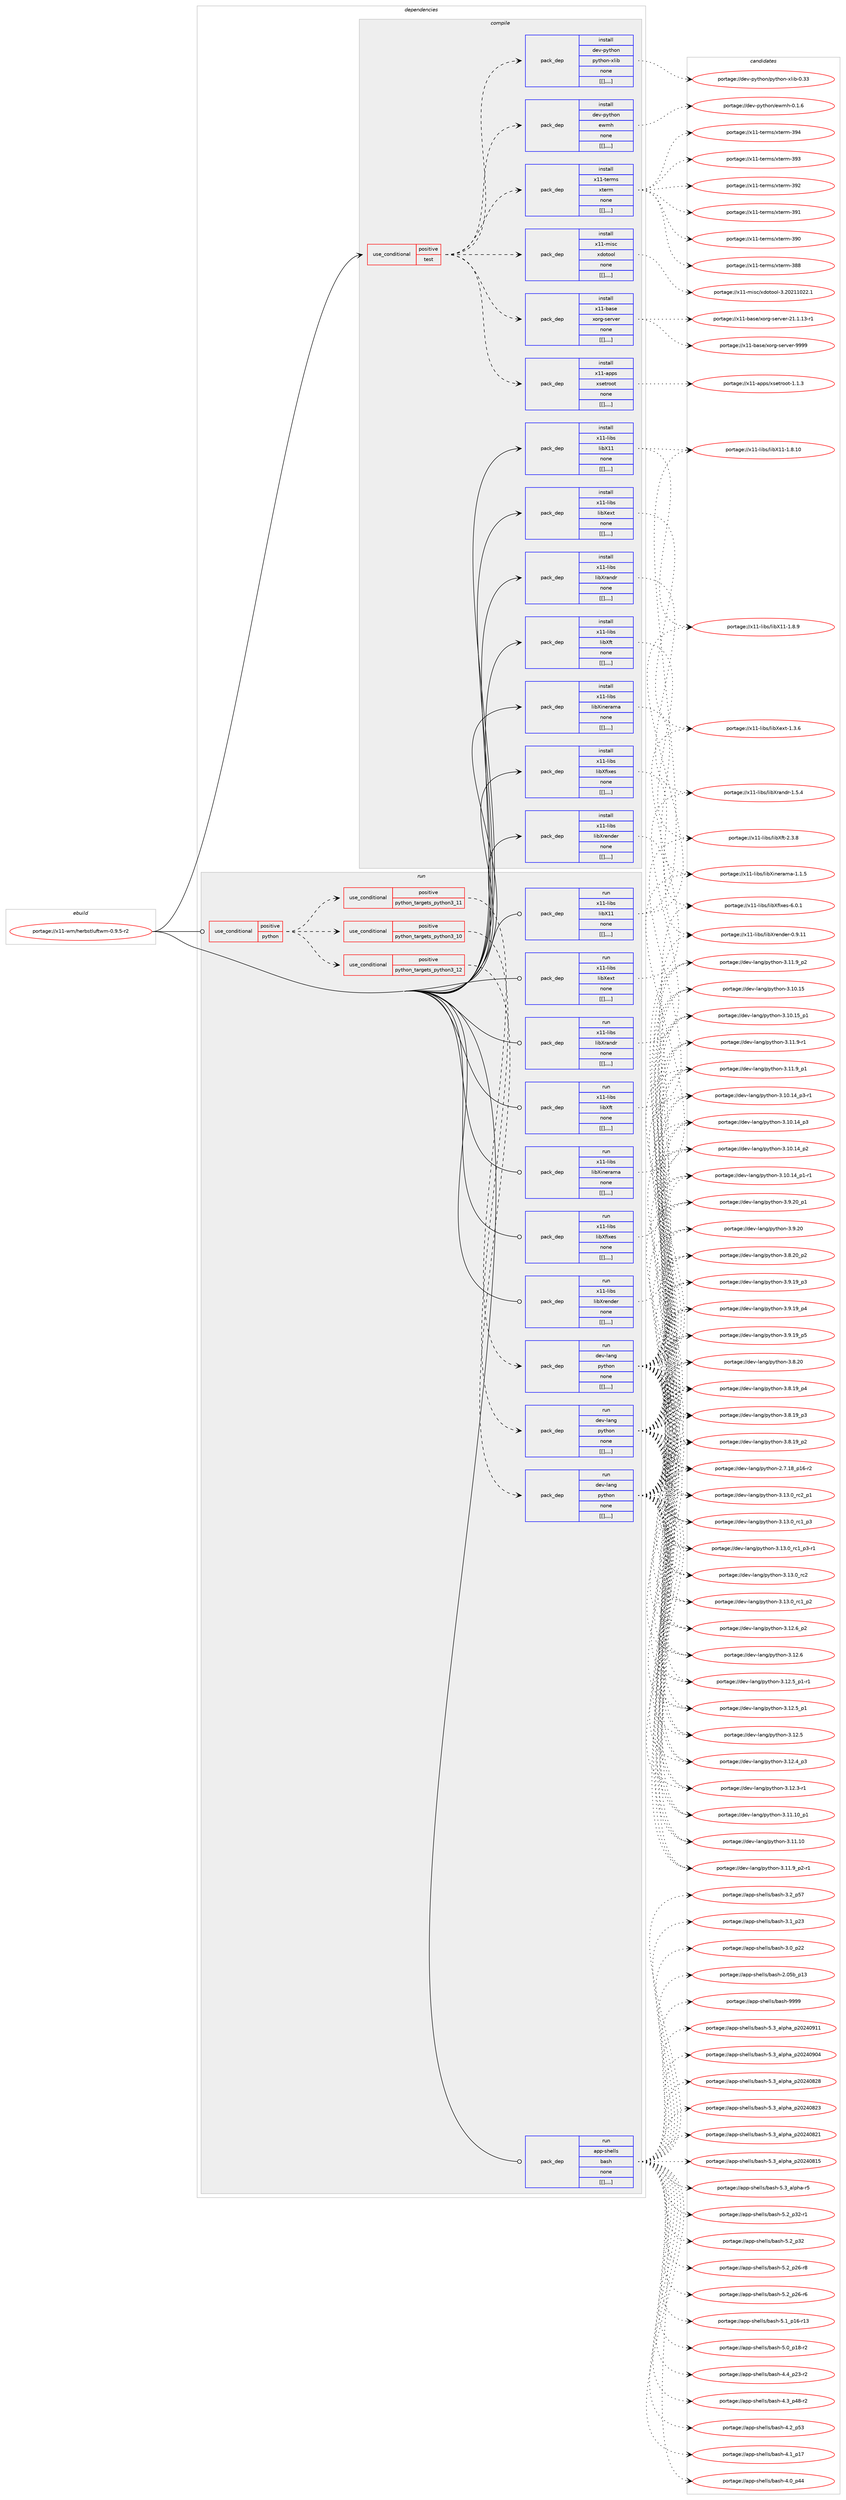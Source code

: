 digraph prolog {

# *************
# Graph options
# *************

newrank=true;
concentrate=true;
compound=true;
graph [rankdir=LR,fontname=Helvetica,fontsize=10,ranksep=1.5];#, ranksep=2.5, nodesep=0.2];
edge  [arrowhead=vee];
node  [fontname=Helvetica,fontsize=10];

# **********
# The ebuild
# **********

subgraph cluster_leftcol {
color=gray;
label=<<i>ebuild</i>>;
id [label="portage://x11-wm/herbstluftwm-0.9.5-r2", color=red, width=4, href="../x11-wm/herbstluftwm-0.9.5-r2.svg"];
}

# ****************
# The dependencies
# ****************

subgraph cluster_midcol {
color=gray;
label=<<i>dependencies</i>>;
subgraph cluster_compile {
fillcolor="#eeeeee";
style=filled;
label=<<i>compile</i>>;
subgraph cond128779 {
dependency482909 [label=<<TABLE BORDER="0" CELLBORDER="1" CELLSPACING="0" CELLPADDING="4"><TR><TD ROWSPAN="3" CELLPADDING="10">use_conditional</TD></TR><TR><TD>positive</TD></TR><TR><TD>test</TD></TR></TABLE>>, shape=none, color=red];
subgraph pack350665 {
dependency482910 [label=<<TABLE BORDER="0" CELLBORDER="1" CELLSPACING="0" CELLPADDING="4" WIDTH="220"><TR><TD ROWSPAN="6" CELLPADDING="30">pack_dep</TD></TR><TR><TD WIDTH="110">install</TD></TR><TR><TD>dev-python</TD></TR><TR><TD>ewmh</TD></TR><TR><TD>none</TD></TR><TR><TD>[[],,,,]</TD></TR></TABLE>>, shape=none, color=blue];
}
dependency482909:e -> dependency482910:w [weight=20,style="dashed",arrowhead="vee"];
subgraph pack350666 {
dependency482911 [label=<<TABLE BORDER="0" CELLBORDER="1" CELLSPACING="0" CELLPADDING="4" WIDTH="220"><TR><TD ROWSPAN="6" CELLPADDING="30">pack_dep</TD></TR><TR><TD WIDTH="110">install</TD></TR><TR><TD>dev-python</TD></TR><TR><TD>python-xlib</TD></TR><TR><TD>none</TD></TR><TR><TD>[[],,,,]</TD></TR></TABLE>>, shape=none, color=blue];
}
dependency482909:e -> dependency482911:w [weight=20,style="dashed",arrowhead="vee"];
subgraph pack350667 {
dependency482912 [label=<<TABLE BORDER="0" CELLBORDER="1" CELLSPACING="0" CELLPADDING="4" WIDTH="220"><TR><TD ROWSPAN="6" CELLPADDING="30">pack_dep</TD></TR><TR><TD WIDTH="110">install</TD></TR><TR><TD>x11-apps</TD></TR><TR><TD>xsetroot</TD></TR><TR><TD>none</TD></TR><TR><TD>[[],,,,]</TD></TR></TABLE>>, shape=none, color=blue];
}
dependency482909:e -> dependency482912:w [weight=20,style="dashed",arrowhead="vee"];
subgraph pack350668 {
dependency482913 [label=<<TABLE BORDER="0" CELLBORDER="1" CELLSPACING="0" CELLPADDING="4" WIDTH="220"><TR><TD ROWSPAN="6" CELLPADDING="30">pack_dep</TD></TR><TR><TD WIDTH="110">install</TD></TR><TR><TD>x11-base</TD></TR><TR><TD>xorg-server</TD></TR><TR><TD>none</TD></TR><TR><TD>[[],,,,]</TD></TR></TABLE>>, shape=none, color=blue];
}
dependency482909:e -> dependency482913:w [weight=20,style="dashed",arrowhead="vee"];
subgraph pack350669 {
dependency482914 [label=<<TABLE BORDER="0" CELLBORDER="1" CELLSPACING="0" CELLPADDING="4" WIDTH="220"><TR><TD ROWSPAN="6" CELLPADDING="30">pack_dep</TD></TR><TR><TD WIDTH="110">install</TD></TR><TR><TD>x11-misc</TD></TR><TR><TD>xdotool</TD></TR><TR><TD>none</TD></TR><TR><TD>[[],,,,]</TD></TR></TABLE>>, shape=none, color=blue];
}
dependency482909:e -> dependency482914:w [weight=20,style="dashed",arrowhead="vee"];
subgraph pack350670 {
dependency482915 [label=<<TABLE BORDER="0" CELLBORDER="1" CELLSPACING="0" CELLPADDING="4" WIDTH="220"><TR><TD ROWSPAN="6" CELLPADDING="30">pack_dep</TD></TR><TR><TD WIDTH="110">install</TD></TR><TR><TD>x11-terms</TD></TR><TR><TD>xterm</TD></TR><TR><TD>none</TD></TR><TR><TD>[[],,,,]</TD></TR></TABLE>>, shape=none, color=blue];
}
dependency482909:e -> dependency482915:w [weight=20,style="dashed",arrowhead="vee"];
}
id:e -> dependency482909:w [weight=20,style="solid",arrowhead="vee"];
subgraph pack350671 {
dependency482916 [label=<<TABLE BORDER="0" CELLBORDER="1" CELLSPACING="0" CELLPADDING="4" WIDTH="220"><TR><TD ROWSPAN="6" CELLPADDING="30">pack_dep</TD></TR><TR><TD WIDTH="110">install</TD></TR><TR><TD>x11-libs</TD></TR><TR><TD>libX11</TD></TR><TR><TD>none</TD></TR><TR><TD>[[],,,,]</TD></TR></TABLE>>, shape=none, color=blue];
}
id:e -> dependency482916:w [weight=20,style="solid",arrowhead="vee"];
subgraph pack350672 {
dependency482917 [label=<<TABLE BORDER="0" CELLBORDER="1" CELLSPACING="0" CELLPADDING="4" WIDTH="220"><TR><TD ROWSPAN="6" CELLPADDING="30">pack_dep</TD></TR><TR><TD WIDTH="110">install</TD></TR><TR><TD>x11-libs</TD></TR><TR><TD>libXext</TD></TR><TR><TD>none</TD></TR><TR><TD>[[],,,,]</TD></TR></TABLE>>, shape=none, color=blue];
}
id:e -> dependency482917:w [weight=20,style="solid",arrowhead="vee"];
subgraph pack350673 {
dependency482918 [label=<<TABLE BORDER="0" CELLBORDER="1" CELLSPACING="0" CELLPADDING="4" WIDTH="220"><TR><TD ROWSPAN="6" CELLPADDING="30">pack_dep</TD></TR><TR><TD WIDTH="110">install</TD></TR><TR><TD>x11-libs</TD></TR><TR><TD>libXfixes</TD></TR><TR><TD>none</TD></TR><TR><TD>[[],,,,]</TD></TR></TABLE>>, shape=none, color=blue];
}
id:e -> dependency482918:w [weight=20,style="solid",arrowhead="vee"];
subgraph pack350674 {
dependency482919 [label=<<TABLE BORDER="0" CELLBORDER="1" CELLSPACING="0" CELLPADDING="4" WIDTH="220"><TR><TD ROWSPAN="6" CELLPADDING="30">pack_dep</TD></TR><TR><TD WIDTH="110">install</TD></TR><TR><TD>x11-libs</TD></TR><TR><TD>libXft</TD></TR><TR><TD>none</TD></TR><TR><TD>[[],,,,]</TD></TR></TABLE>>, shape=none, color=blue];
}
id:e -> dependency482919:w [weight=20,style="solid",arrowhead="vee"];
subgraph pack350675 {
dependency482920 [label=<<TABLE BORDER="0" CELLBORDER="1" CELLSPACING="0" CELLPADDING="4" WIDTH="220"><TR><TD ROWSPAN="6" CELLPADDING="30">pack_dep</TD></TR><TR><TD WIDTH="110">install</TD></TR><TR><TD>x11-libs</TD></TR><TR><TD>libXinerama</TD></TR><TR><TD>none</TD></TR><TR><TD>[[],,,,]</TD></TR></TABLE>>, shape=none, color=blue];
}
id:e -> dependency482920:w [weight=20,style="solid",arrowhead="vee"];
subgraph pack350676 {
dependency482921 [label=<<TABLE BORDER="0" CELLBORDER="1" CELLSPACING="0" CELLPADDING="4" WIDTH="220"><TR><TD ROWSPAN="6" CELLPADDING="30">pack_dep</TD></TR><TR><TD WIDTH="110">install</TD></TR><TR><TD>x11-libs</TD></TR><TR><TD>libXrandr</TD></TR><TR><TD>none</TD></TR><TR><TD>[[],,,,]</TD></TR></TABLE>>, shape=none, color=blue];
}
id:e -> dependency482921:w [weight=20,style="solid",arrowhead="vee"];
subgraph pack350677 {
dependency482922 [label=<<TABLE BORDER="0" CELLBORDER="1" CELLSPACING="0" CELLPADDING="4" WIDTH="220"><TR><TD ROWSPAN="6" CELLPADDING="30">pack_dep</TD></TR><TR><TD WIDTH="110">install</TD></TR><TR><TD>x11-libs</TD></TR><TR><TD>libXrender</TD></TR><TR><TD>none</TD></TR><TR><TD>[[],,,,]</TD></TR></TABLE>>, shape=none, color=blue];
}
id:e -> dependency482922:w [weight=20,style="solid",arrowhead="vee"];
}
subgraph cluster_compileandrun {
fillcolor="#eeeeee";
style=filled;
label=<<i>compile and run</i>>;
}
subgraph cluster_run {
fillcolor="#eeeeee";
style=filled;
label=<<i>run</i>>;
subgraph cond128780 {
dependency482923 [label=<<TABLE BORDER="0" CELLBORDER="1" CELLSPACING="0" CELLPADDING="4"><TR><TD ROWSPAN="3" CELLPADDING="10">use_conditional</TD></TR><TR><TD>positive</TD></TR><TR><TD>python</TD></TR></TABLE>>, shape=none, color=red];
subgraph cond128781 {
dependency482924 [label=<<TABLE BORDER="0" CELLBORDER="1" CELLSPACING="0" CELLPADDING="4"><TR><TD ROWSPAN="3" CELLPADDING="10">use_conditional</TD></TR><TR><TD>positive</TD></TR><TR><TD>python_targets_python3_10</TD></TR></TABLE>>, shape=none, color=red];
subgraph pack350678 {
dependency482925 [label=<<TABLE BORDER="0" CELLBORDER="1" CELLSPACING="0" CELLPADDING="4" WIDTH="220"><TR><TD ROWSPAN="6" CELLPADDING="30">pack_dep</TD></TR><TR><TD WIDTH="110">run</TD></TR><TR><TD>dev-lang</TD></TR><TR><TD>python</TD></TR><TR><TD>none</TD></TR><TR><TD>[[],,,,]</TD></TR></TABLE>>, shape=none, color=blue];
}
dependency482924:e -> dependency482925:w [weight=20,style="dashed",arrowhead="vee"];
}
dependency482923:e -> dependency482924:w [weight=20,style="dashed",arrowhead="vee"];
subgraph cond128782 {
dependency482926 [label=<<TABLE BORDER="0" CELLBORDER="1" CELLSPACING="0" CELLPADDING="4"><TR><TD ROWSPAN="3" CELLPADDING="10">use_conditional</TD></TR><TR><TD>positive</TD></TR><TR><TD>python_targets_python3_11</TD></TR></TABLE>>, shape=none, color=red];
subgraph pack350679 {
dependency482927 [label=<<TABLE BORDER="0" CELLBORDER="1" CELLSPACING="0" CELLPADDING="4" WIDTH="220"><TR><TD ROWSPAN="6" CELLPADDING="30">pack_dep</TD></TR><TR><TD WIDTH="110">run</TD></TR><TR><TD>dev-lang</TD></TR><TR><TD>python</TD></TR><TR><TD>none</TD></TR><TR><TD>[[],,,,]</TD></TR></TABLE>>, shape=none, color=blue];
}
dependency482926:e -> dependency482927:w [weight=20,style="dashed",arrowhead="vee"];
}
dependency482923:e -> dependency482926:w [weight=20,style="dashed",arrowhead="vee"];
subgraph cond128783 {
dependency482928 [label=<<TABLE BORDER="0" CELLBORDER="1" CELLSPACING="0" CELLPADDING="4"><TR><TD ROWSPAN="3" CELLPADDING="10">use_conditional</TD></TR><TR><TD>positive</TD></TR><TR><TD>python_targets_python3_12</TD></TR></TABLE>>, shape=none, color=red];
subgraph pack350680 {
dependency482929 [label=<<TABLE BORDER="0" CELLBORDER="1" CELLSPACING="0" CELLPADDING="4" WIDTH="220"><TR><TD ROWSPAN="6" CELLPADDING="30">pack_dep</TD></TR><TR><TD WIDTH="110">run</TD></TR><TR><TD>dev-lang</TD></TR><TR><TD>python</TD></TR><TR><TD>none</TD></TR><TR><TD>[[],,,,]</TD></TR></TABLE>>, shape=none, color=blue];
}
dependency482928:e -> dependency482929:w [weight=20,style="dashed",arrowhead="vee"];
}
dependency482923:e -> dependency482928:w [weight=20,style="dashed",arrowhead="vee"];
}
id:e -> dependency482923:w [weight=20,style="solid",arrowhead="odot"];
subgraph pack350681 {
dependency482930 [label=<<TABLE BORDER="0" CELLBORDER="1" CELLSPACING="0" CELLPADDING="4" WIDTH="220"><TR><TD ROWSPAN="6" CELLPADDING="30">pack_dep</TD></TR><TR><TD WIDTH="110">run</TD></TR><TR><TD>app-shells</TD></TR><TR><TD>bash</TD></TR><TR><TD>none</TD></TR><TR><TD>[[],,,,]</TD></TR></TABLE>>, shape=none, color=blue];
}
id:e -> dependency482930:w [weight=20,style="solid",arrowhead="odot"];
subgraph pack350682 {
dependency482931 [label=<<TABLE BORDER="0" CELLBORDER="1" CELLSPACING="0" CELLPADDING="4" WIDTH="220"><TR><TD ROWSPAN="6" CELLPADDING="30">pack_dep</TD></TR><TR><TD WIDTH="110">run</TD></TR><TR><TD>x11-libs</TD></TR><TR><TD>libX11</TD></TR><TR><TD>none</TD></TR><TR><TD>[[],,,,]</TD></TR></TABLE>>, shape=none, color=blue];
}
id:e -> dependency482931:w [weight=20,style="solid",arrowhead="odot"];
subgraph pack350683 {
dependency482932 [label=<<TABLE BORDER="0" CELLBORDER="1" CELLSPACING="0" CELLPADDING="4" WIDTH="220"><TR><TD ROWSPAN="6" CELLPADDING="30">pack_dep</TD></TR><TR><TD WIDTH="110">run</TD></TR><TR><TD>x11-libs</TD></TR><TR><TD>libXext</TD></TR><TR><TD>none</TD></TR><TR><TD>[[],,,,]</TD></TR></TABLE>>, shape=none, color=blue];
}
id:e -> dependency482932:w [weight=20,style="solid",arrowhead="odot"];
subgraph pack350684 {
dependency482933 [label=<<TABLE BORDER="0" CELLBORDER="1" CELLSPACING="0" CELLPADDING="4" WIDTH="220"><TR><TD ROWSPAN="6" CELLPADDING="30">pack_dep</TD></TR><TR><TD WIDTH="110">run</TD></TR><TR><TD>x11-libs</TD></TR><TR><TD>libXfixes</TD></TR><TR><TD>none</TD></TR><TR><TD>[[],,,,]</TD></TR></TABLE>>, shape=none, color=blue];
}
id:e -> dependency482933:w [weight=20,style="solid",arrowhead="odot"];
subgraph pack350685 {
dependency482934 [label=<<TABLE BORDER="0" CELLBORDER="1" CELLSPACING="0" CELLPADDING="4" WIDTH="220"><TR><TD ROWSPAN="6" CELLPADDING="30">pack_dep</TD></TR><TR><TD WIDTH="110">run</TD></TR><TR><TD>x11-libs</TD></TR><TR><TD>libXft</TD></TR><TR><TD>none</TD></TR><TR><TD>[[],,,,]</TD></TR></TABLE>>, shape=none, color=blue];
}
id:e -> dependency482934:w [weight=20,style="solid",arrowhead="odot"];
subgraph pack350686 {
dependency482935 [label=<<TABLE BORDER="0" CELLBORDER="1" CELLSPACING="0" CELLPADDING="4" WIDTH="220"><TR><TD ROWSPAN="6" CELLPADDING="30">pack_dep</TD></TR><TR><TD WIDTH="110">run</TD></TR><TR><TD>x11-libs</TD></TR><TR><TD>libXinerama</TD></TR><TR><TD>none</TD></TR><TR><TD>[[],,,,]</TD></TR></TABLE>>, shape=none, color=blue];
}
id:e -> dependency482935:w [weight=20,style="solid",arrowhead="odot"];
subgraph pack350687 {
dependency482936 [label=<<TABLE BORDER="0" CELLBORDER="1" CELLSPACING="0" CELLPADDING="4" WIDTH="220"><TR><TD ROWSPAN="6" CELLPADDING="30">pack_dep</TD></TR><TR><TD WIDTH="110">run</TD></TR><TR><TD>x11-libs</TD></TR><TR><TD>libXrandr</TD></TR><TR><TD>none</TD></TR><TR><TD>[[],,,,]</TD></TR></TABLE>>, shape=none, color=blue];
}
id:e -> dependency482936:w [weight=20,style="solid",arrowhead="odot"];
subgraph pack350688 {
dependency482937 [label=<<TABLE BORDER="0" CELLBORDER="1" CELLSPACING="0" CELLPADDING="4" WIDTH="220"><TR><TD ROWSPAN="6" CELLPADDING="30">pack_dep</TD></TR><TR><TD WIDTH="110">run</TD></TR><TR><TD>x11-libs</TD></TR><TR><TD>libXrender</TD></TR><TR><TD>none</TD></TR><TR><TD>[[],,,,]</TD></TR></TABLE>>, shape=none, color=blue];
}
id:e -> dependency482937:w [weight=20,style="solid",arrowhead="odot"];
}
}

# **************
# The candidates
# **************

subgraph cluster_choices {
rank=same;
color=gray;
label=<<i>candidates</i>>;

subgraph choice350665 {
color=black;
nodesep=1;
choice1001011184511212111610411111047101119109104454846494654 [label="portage://dev-python/ewmh-0.1.6", color=red, width=4,href="../dev-python/ewmh-0.1.6.svg"];
dependency482910:e -> choice1001011184511212111610411111047101119109104454846494654:w [style=dotted,weight="100"];
}
subgraph choice350666 {
color=black;
nodesep=1;
choice100101118451121211161041111104711212111610411111045120108105984548465151 [label="portage://dev-python/python-xlib-0.33", color=red, width=4,href="../dev-python/python-xlib-0.33.svg"];
dependency482911:e -> choice100101118451121211161041111104711212111610411111045120108105984548465151:w [style=dotted,weight="100"];
}
subgraph choice350667 {
color=black;
nodesep=1;
choice1204949459711211211547120115101116114111111116454946494651 [label="portage://x11-apps/xsetroot-1.1.3", color=red, width=4,href="../x11-apps/xsetroot-1.1.3.svg"];
dependency482912:e -> choice1204949459711211211547120115101116114111111116454946494651:w [style=dotted,weight="100"];
}
subgraph choice350668 {
color=black;
nodesep=1;
choice120494945989711510147120111114103451151011141181011144557575757 [label="portage://x11-base/xorg-server-9999", color=red, width=4,href="../x11-base/xorg-server-9999.svg"];
choice1204949459897115101471201111141034511510111411810111445504946494649514511449 [label="portage://x11-base/xorg-server-21.1.13-r1", color=red, width=4,href="../x11-base/xorg-server-21.1.13-r1.svg"];
dependency482913:e -> choice120494945989711510147120111114103451151011141181011144557575757:w [style=dotted,weight="100"];
dependency482913:e -> choice1204949459897115101471201111141034511510111411810111445504946494649514511449:w [style=dotted,weight="100"];
}
subgraph choice350669 {
color=black;
nodesep=1;
choice120494945109105115994712010011111611111110845514650485049494850504649 [label="portage://x11-misc/xdotool-3.20211022.1", color=red, width=4,href="../x11-misc/xdotool-3.20211022.1.svg"];
dependency482914:e -> choice120494945109105115994712010011111611111110845514650485049494850504649:w [style=dotted,weight="100"];
}
subgraph choice350670 {
color=black;
nodesep=1;
choice1204949451161011141091154712011610111410945515752 [label="portage://x11-terms/xterm-394", color=red, width=4,href="../x11-terms/xterm-394.svg"];
choice1204949451161011141091154712011610111410945515751 [label="portage://x11-terms/xterm-393", color=red, width=4,href="../x11-terms/xterm-393.svg"];
choice1204949451161011141091154712011610111410945515750 [label="portage://x11-terms/xterm-392", color=red, width=4,href="../x11-terms/xterm-392.svg"];
choice1204949451161011141091154712011610111410945515749 [label="portage://x11-terms/xterm-391", color=red, width=4,href="../x11-terms/xterm-391.svg"];
choice1204949451161011141091154712011610111410945515748 [label="portage://x11-terms/xterm-390", color=red, width=4,href="../x11-terms/xterm-390.svg"];
choice1204949451161011141091154712011610111410945515656 [label="portage://x11-terms/xterm-388", color=red, width=4,href="../x11-terms/xterm-388.svg"];
dependency482915:e -> choice1204949451161011141091154712011610111410945515752:w [style=dotted,weight="100"];
dependency482915:e -> choice1204949451161011141091154712011610111410945515751:w [style=dotted,weight="100"];
dependency482915:e -> choice1204949451161011141091154712011610111410945515750:w [style=dotted,weight="100"];
dependency482915:e -> choice1204949451161011141091154712011610111410945515749:w [style=dotted,weight="100"];
dependency482915:e -> choice1204949451161011141091154712011610111410945515748:w [style=dotted,weight="100"];
dependency482915:e -> choice1204949451161011141091154712011610111410945515656:w [style=dotted,weight="100"];
}
subgraph choice350671 {
color=black;
nodesep=1;
choice12049494510810598115471081059888494945494656464948 [label="portage://x11-libs/libX11-1.8.10", color=red, width=4,href="../x11-libs/libX11-1.8.10.svg"];
choice120494945108105981154710810598884949454946564657 [label="portage://x11-libs/libX11-1.8.9", color=red, width=4,href="../x11-libs/libX11-1.8.9.svg"];
dependency482916:e -> choice12049494510810598115471081059888494945494656464948:w [style=dotted,weight="100"];
dependency482916:e -> choice120494945108105981154710810598884949454946564657:w [style=dotted,weight="100"];
}
subgraph choice350672 {
color=black;
nodesep=1;
choice12049494510810598115471081059888101120116454946514654 [label="portage://x11-libs/libXext-1.3.6", color=red, width=4,href="../x11-libs/libXext-1.3.6.svg"];
dependency482917:e -> choice12049494510810598115471081059888101120116454946514654:w [style=dotted,weight="100"];
}
subgraph choice350673 {
color=black;
nodesep=1;
choice12049494510810598115471081059888102105120101115455446484649 [label="portage://x11-libs/libXfixes-6.0.1", color=red, width=4,href="../x11-libs/libXfixes-6.0.1.svg"];
dependency482918:e -> choice12049494510810598115471081059888102105120101115455446484649:w [style=dotted,weight="100"];
}
subgraph choice350674 {
color=black;
nodesep=1;
choice12049494510810598115471081059888102116455046514656 [label="portage://x11-libs/libXft-2.3.8", color=red, width=4,href="../x11-libs/libXft-2.3.8.svg"];
dependency482919:e -> choice12049494510810598115471081059888102116455046514656:w [style=dotted,weight="100"];
}
subgraph choice350675 {
color=black;
nodesep=1;
choice120494945108105981154710810598881051101011149710997454946494653 [label="portage://x11-libs/libXinerama-1.1.5", color=red, width=4,href="../x11-libs/libXinerama-1.1.5.svg"];
dependency482920:e -> choice120494945108105981154710810598881051101011149710997454946494653:w [style=dotted,weight="100"];
}
subgraph choice350676 {
color=black;
nodesep=1;
choice1204949451081059811547108105988811497110100114454946534652 [label="portage://x11-libs/libXrandr-1.5.4", color=red, width=4,href="../x11-libs/libXrandr-1.5.4.svg"];
dependency482921:e -> choice1204949451081059811547108105988811497110100114454946534652:w [style=dotted,weight="100"];
}
subgraph choice350677 {
color=black;
nodesep=1;
choice1204949451081059811547108105988811410111010010111445484657464949 [label="portage://x11-libs/libXrender-0.9.11", color=red, width=4,href="../x11-libs/libXrender-0.9.11.svg"];
dependency482922:e -> choice1204949451081059811547108105988811410111010010111445484657464949:w [style=dotted,weight="100"];
}
subgraph choice350678 {
color=black;
nodesep=1;
choice100101118451089711010347112121116104111110455146495146489511499509511249 [label="portage://dev-lang/python-3.13.0_rc2_p1", color=red, width=4,href="../dev-lang/python-3.13.0_rc2_p1.svg"];
choice10010111845108971101034711212111610411111045514649514648951149950 [label="portage://dev-lang/python-3.13.0_rc2", color=red, width=4,href="../dev-lang/python-3.13.0_rc2.svg"];
choice1001011184510897110103471121211161041111104551464951464895114994995112514511449 [label="portage://dev-lang/python-3.13.0_rc1_p3-r1", color=red, width=4,href="../dev-lang/python-3.13.0_rc1_p3-r1.svg"];
choice100101118451089711010347112121116104111110455146495146489511499499511251 [label="portage://dev-lang/python-3.13.0_rc1_p3", color=red, width=4,href="../dev-lang/python-3.13.0_rc1_p3.svg"];
choice100101118451089711010347112121116104111110455146495146489511499499511250 [label="portage://dev-lang/python-3.13.0_rc1_p2", color=red, width=4,href="../dev-lang/python-3.13.0_rc1_p2.svg"];
choice100101118451089711010347112121116104111110455146495046549511250 [label="portage://dev-lang/python-3.12.6_p2", color=red, width=4,href="../dev-lang/python-3.12.6_p2.svg"];
choice10010111845108971101034711212111610411111045514649504654 [label="portage://dev-lang/python-3.12.6", color=red, width=4,href="../dev-lang/python-3.12.6.svg"];
choice1001011184510897110103471121211161041111104551464950465395112494511449 [label="portage://dev-lang/python-3.12.5_p1-r1", color=red, width=4,href="../dev-lang/python-3.12.5_p1-r1.svg"];
choice100101118451089711010347112121116104111110455146495046539511249 [label="portage://dev-lang/python-3.12.5_p1", color=red, width=4,href="../dev-lang/python-3.12.5_p1.svg"];
choice10010111845108971101034711212111610411111045514649504653 [label="portage://dev-lang/python-3.12.5", color=red, width=4,href="../dev-lang/python-3.12.5.svg"];
choice100101118451089711010347112121116104111110455146495046529511251 [label="portage://dev-lang/python-3.12.4_p3", color=red, width=4,href="../dev-lang/python-3.12.4_p3.svg"];
choice100101118451089711010347112121116104111110455146495046514511449 [label="portage://dev-lang/python-3.12.3-r1", color=red, width=4,href="../dev-lang/python-3.12.3-r1.svg"];
choice10010111845108971101034711212111610411111045514649494649489511249 [label="portage://dev-lang/python-3.11.10_p1", color=red, width=4,href="../dev-lang/python-3.11.10_p1.svg"];
choice1001011184510897110103471121211161041111104551464949464948 [label="portage://dev-lang/python-3.11.10", color=red, width=4,href="../dev-lang/python-3.11.10.svg"];
choice1001011184510897110103471121211161041111104551464949465795112504511449 [label="portage://dev-lang/python-3.11.9_p2-r1", color=red, width=4,href="../dev-lang/python-3.11.9_p2-r1.svg"];
choice100101118451089711010347112121116104111110455146494946579511250 [label="portage://dev-lang/python-3.11.9_p2", color=red, width=4,href="../dev-lang/python-3.11.9_p2.svg"];
choice100101118451089711010347112121116104111110455146494946579511249 [label="portage://dev-lang/python-3.11.9_p1", color=red, width=4,href="../dev-lang/python-3.11.9_p1.svg"];
choice100101118451089711010347112121116104111110455146494946574511449 [label="portage://dev-lang/python-3.11.9-r1", color=red, width=4,href="../dev-lang/python-3.11.9-r1.svg"];
choice10010111845108971101034711212111610411111045514649484649539511249 [label="portage://dev-lang/python-3.10.15_p1", color=red, width=4,href="../dev-lang/python-3.10.15_p1.svg"];
choice1001011184510897110103471121211161041111104551464948464953 [label="portage://dev-lang/python-3.10.15", color=red, width=4,href="../dev-lang/python-3.10.15.svg"];
choice100101118451089711010347112121116104111110455146494846495295112514511449 [label="portage://dev-lang/python-3.10.14_p3-r1", color=red, width=4,href="../dev-lang/python-3.10.14_p3-r1.svg"];
choice10010111845108971101034711212111610411111045514649484649529511251 [label="portage://dev-lang/python-3.10.14_p3", color=red, width=4,href="../dev-lang/python-3.10.14_p3.svg"];
choice10010111845108971101034711212111610411111045514649484649529511250 [label="portage://dev-lang/python-3.10.14_p2", color=red, width=4,href="../dev-lang/python-3.10.14_p2.svg"];
choice100101118451089711010347112121116104111110455146494846495295112494511449 [label="portage://dev-lang/python-3.10.14_p1-r1", color=red, width=4,href="../dev-lang/python-3.10.14_p1-r1.svg"];
choice100101118451089711010347112121116104111110455146574650489511249 [label="portage://dev-lang/python-3.9.20_p1", color=red, width=4,href="../dev-lang/python-3.9.20_p1.svg"];
choice10010111845108971101034711212111610411111045514657465048 [label="portage://dev-lang/python-3.9.20", color=red, width=4,href="../dev-lang/python-3.9.20.svg"];
choice100101118451089711010347112121116104111110455146574649579511253 [label="portage://dev-lang/python-3.9.19_p5", color=red, width=4,href="../dev-lang/python-3.9.19_p5.svg"];
choice100101118451089711010347112121116104111110455146574649579511252 [label="portage://dev-lang/python-3.9.19_p4", color=red, width=4,href="../dev-lang/python-3.9.19_p4.svg"];
choice100101118451089711010347112121116104111110455146574649579511251 [label="portage://dev-lang/python-3.9.19_p3", color=red, width=4,href="../dev-lang/python-3.9.19_p3.svg"];
choice100101118451089711010347112121116104111110455146564650489511250 [label="portage://dev-lang/python-3.8.20_p2", color=red, width=4,href="../dev-lang/python-3.8.20_p2.svg"];
choice10010111845108971101034711212111610411111045514656465048 [label="portage://dev-lang/python-3.8.20", color=red, width=4,href="../dev-lang/python-3.8.20.svg"];
choice100101118451089711010347112121116104111110455146564649579511252 [label="portage://dev-lang/python-3.8.19_p4", color=red, width=4,href="../dev-lang/python-3.8.19_p4.svg"];
choice100101118451089711010347112121116104111110455146564649579511251 [label="portage://dev-lang/python-3.8.19_p3", color=red, width=4,href="../dev-lang/python-3.8.19_p3.svg"];
choice100101118451089711010347112121116104111110455146564649579511250 [label="portage://dev-lang/python-3.8.19_p2", color=red, width=4,href="../dev-lang/python-3.8.19_p2.svg"];
choice100101118451089711010347112121116104111110455046554649569511249544511450 [label="portage://dev-lang/python-2.7.18_p16-r2", color=red, width=4,href="../dev-lang/python-2.7.18_p16-r2.svg"];
dependency482925:e -> choice100101118451089711010347112121116104111110455146495146489511499509511249:w [style=dotted,weight="100"];
dependency482925:e -> choice10010111845108971101034711212111610411111045514649514648951149950:w [style=dotted,weight="100"];
dependency482925:e -> choice1001011184510897110103471121211161041111104551464951464895114994995112514511449:w [style=dotted,weight="100"];
dependency482925:e -> choice100101118451089711010347112121116104111110455146495146489511499499511251:w [style=dotted,weight="100"];
dependency482925:e -> choice100101118451089711010347112121116104111110455146495146489511499499511250:w [style=dotted,weight="100"];
dependency482925:e -> choice100101118451089711010347112121116104111110455146495046549511250:w [style=dotted,weight="100"];
dependency482925:e -> choice10010111845108971101034711212111610411111045514649504654:w [style=dotted,weight="100"];
dependency482925:e -> choice1001011184510897110103471121211161041111104551464950465395112494511449:w [style=dotted,weight="100"];
dependency482925:e -> choice100101118451089711010347112121116104111110455146495046539511249:w [style=dotted,weight="100"];
dependency482925:e -> choice10010111845108971101034711212111610411111045514649504653:w [style=dotted,weight="100"];
dependency482925:e -> choice100101118451089711010347112121116104111110455146495046529511251:w [style=dotted,weight="100"];
dependency482925:e -> choice100101118451089711010347112121116104111110455146495046514511449:w [style=dotted,weight="100"];
dependency482925:e -> choice10010111845108971101034711212111610411111045514649494649489511249:w [style=dotted,weight="100"];
dependency482925:e -> choice1001011184510897110103471121211161041111104551464949464948:w [style=dotted,weight="100"];
dependency482925:e -> choice1001011184510897110103471121211161041111104551464949465795112504511449:w [style=dotted,weight="100"];
dependency482925:e -> choice100101118451089711010347112121116104111110455146494946579511250:w [style=dotted,weight="100"];
dependency482925:e -> choice100101118451089711010347112121116104111110455146494946579511249:w [style=dotted,weight="100"];
dependency482925:e -> choice100101118451089711010347112121116104111110455146494946574511449:w [style=dotted,weight="100"];
dependency482925:e -> choice10010111845108971101034711212111610411111045514649484649539511249:w [style=dotted,weight="100"];
dependency482925:e -> choice1001011184510897110103471121211161041111104551464948464953:w [style=dotted,weight="100"];
dependency482925:e -> choice100101118451089711010347112121116104111110455146494846495295112514511449:w [style=dotted,weight="100"];
dependency482925:e -> choice10010111845108971101034711212111610411111045514649484649529511251:w [style=dotted,weight="100"];
dependency482925:e -> choice10010111845108971101034711212111610411111045514649484649529511250:w [style=dotted,weight="100"];
dependency482925:e -> choice100101118451089711010347112121116104111110455146494846495295112494511449:w [style=dotted,weight="100"];
dependency482925:e -> choice100101118451089711010347112121116104111110455146574650489511249:w [style=dotted,weight="100"];
dependency482925:e -> choice10010111845108971101034711212111610411111045514657465048:w [style=dotted,weight="100"];
dependency482925:e -> choice100101118451089711010347112121116104111110455146574649579511253:w [style=dotted,weight="100"];
dependency482925:e -> choice100101118451089711010347112121116104111110455146574649579511252:w [style=dotted,weight="100"];
dependency482925:e -> choice100101118451089711010347112121116104111110455146574649579511251:w [style=dotted,weight="100"];
dependency482925:e -> choice100101118451089711010347112121116104111110455146564650489511250:w [style=dotted,weight="100"];
dependency482925:e -> choice10010111845108971101034711212111610411111045514656465048:w [style=dotted,weight="100"];
dependency482925:e -> choice100101118451089711010347112121116104111110455146564649579511252:w [style=dotted,weight="100"];
dependency482925:e -> choice100101118451089711010347112121116104111110455146564649579511251:w [style=dotted,weight="100"];
dependency482925:e -> choice100101118451089711010347112121116104111110455146564649579511250:w [style=dotted,weight="100"];
dependency482925:e -> choice100101118451089711010347112121116104111110455046554649569511249544511450:w [style=dotted,weight="100"];
}
subgraph choice350679 {
color=black;
nodesep=1;
choice100101118451089711010347112121116104111110455146495146489511499509511249 [label="portage://dev-lang/python-3.13.0_rc2_p1", color=red, width=4,href="../dev-lang/python-3.13.0_rc2_p1.svg"];
choice10010111845108971101034711212111610411111045514649514648951149950 [label="portage://dev-lang/python-3.13.0_rc2", color=red, width=4,href="../dev-lang/python-3.13.0_rc2.svg"];
choice1001011184510897110103471121211161041111104551464951464895114994995112514511449 [label="portage://dev-lang/python-3.13.0_rc1_p3-r1", color=red, width=4,href="../dev-lang/python-3.13.0_rc1_p3-r1.svg"];
choice100101118451089711010347112121116104111110455146495146489511499499511251 [label="portage://dev-lang/python-3.13.0_rc1_p3", color=red, width=4,href="../dev-lang/python-3.13.0_rc1_p3.svg"];
choice100101118451089711010347112121116104111110455146495146489511499499511250 [label="portage://dev-lang/python-3.13.0_rc1_p2", color=red, width=4,href="../dev-lang/python-3.13.0_rc1_p2.svg"];
choice100101118451089711010347112121116104111110455146495046549511250 [label="portage://dev-lang/python-3.12.6_p2", color=red, width=4,href="../dev-lang/python-3.12.6_p2.svg"];
choice10010111845108971101034711212111610411111045514649504654 [label="portage://dev-lang/python-3.12.6", color=red, width=4,href="../dev-lang/python-3.12.6.svg"];
choice1001011184510897110103471121211161041111104551464950465395112494511449 [label="portage://dev-lang/python-3.12.5_p1-r1", color=red, width=4,href="../dev-lang/python-3.12.5_p1-r1.svg"];
choice100101118451089711010347112121116104111110455146495046539511249 [label="portage://dev-lang/python-3.12.5_p1", color=red, width=4,href="../dev-lang/python-3.12.5_p1.svg"];
choice10010111845108971101034711212111610411111045514649504653 [label="portage://dev-lang/python-3.12.5", color=red, width=4,href="../dev-lang/python-3.12.5.svg"];
choice100101118451089711010347112121116104111110455146495046529511251 [label="portage://dev-lang/python-3.12.4_p3", color=red, width=4,href="../dev-lang/python-3.12.4_p3.svg"];
choice100101118451089711010347112121116104111110455146495046514511449 [label="portage://dev-lang/python-3.12.3-r1", color=red, width=4,href="../dev-lang/python-3.12.3-r1.svg"];
choice10010111845108971101034711212111610411111045514649494649489511249 [label="portage://dev-lang/python-3.11.10_p1", color=red, width=4,href="../dev-lang/python-3.11.10_p1.svg"];
choice1001011184510897110103471121211161041111104551464949464948 [label="portage://dev-lang/python-3.11.10", color=red, width=4,href="../dev-lang/python-3.11.10.svg"];
choice1001011184510897110103471121211161041111104551464949465795112504511449 [label="portage://dev-lang/python-3.11.9_p2-r1", color=red, width=4,href="../dev-lang/python-3.11.9_p2-r1.svg"];
choice100101118451089711010347112121116104111110455146494946579511250 [label="portage://dev-lang/python-3.11.9_p2", color=red, width=4,href="../dev-lang/python-3.11.9_p2.svg"];
choice100101118451089711010347112121116104111110455146494946579511249 [label="portage://dev-lang/python-3.11.9_p1", color=red, width=4,href="../dev-lang/python-3.11.9_p1.svg"];
choice100101118451089711010347112121116104111110455146494946574511449 [label="portage://dev-lang/python-3.11.9-r1", color=red, width=4,href="../dev-lang/python-3.11.9-r1.svg"];
choice10010111845108971101034711212111610411111045514649484649539511249 [label="portage://dev-lang/python-3.10.15_p1", color=red, width=4,href="../dev-lang/python-3.10.15_p1.svg"];
choice1001011184510897110103471121211161041111104551464948464953 [label="portage://dev-lang/python-3.10.15", color=red, width=4,href="../dev-lang/python-3.10.15.svg"];
choice100101118451089711010347112121116104111110455146494846495295112514511449 [label="portage://dev-lang/python-3.10.14_p3-r1", color=red, width=4,href="../dev-lang/python-3.10.14_p3-r1.svg"];
choice10010111845108971101034711212111610411111045514649484649529511251 [label="portage://dev-lang/python-3.10.14_p3", color=red, width=4,href="../dev-lang/python-3.10.14_p3.svg"];
choice10010111845108971101034711212111610411111045514649484649529511250 [label="portage://dev-lang/python-3.10.14_p2", color=red, width=4,href="../dev-lang/python-3.10.14_p2.svg"];
choice100101118451089711010347112121116104111110455146494846495295112494511449 [label="portage://dev-lang/python-3.10.14_p1-r1", color=red, width=4,href="../dev-lang/python-3.10.14_p1-r1.svg"];
choice100101118451089711010347112121116104111110455146574650489511249 [label="portage://dev-lang/python-3.9.20_p1", color=red, width=4,href="../dev-lang/python-3.9.20_p1.svg"];
choice10010111845108971101034711212111610411111045514657465048 [label="portage://dev-lang/python-3.9.20", color=red, width=4,href="../dev-lang/python-3.9.20.svg"];
choice100101118451089711010347112121116104111110455146574649579511253 [label="portage://dev-lang/python-3.9.19_p5", color=red, width=4,href="../dev-lang/python-3.9.19_p5.svg"];
choice100101118451089711010347112121116104111110455146574649579511252 [label="portage://dev-lang/python-3.9.19_p4", color=red, width=4,href="../dev-lang/python-3.9.19_p4.svg"];
choice100101118451089711010347112121116104111110455146574649579511251 [label="portage://dev-lang/python-3.9.19_p3", color=red, width=4,href="../dev-lang/python-3.9.19_p3.svg"];
choice100101118451089711010347112121116104111110455146564650489511250 [label="portage://dev-lang/python-3.8.20_p2", color=red, width=4,href="../dev-lang/python-3.8.20_p2.svg"];
choice10010111845108971101034711212111610411111045514656465048 [label="portage://dev-lang/python-3.8.20", color=red, width=4,href="../dev-lang/python-3.8.20.svg"];
choice100101118451089711010347112121116104111110455146564649579511252 [label="portage://dev-lang/python-3.8.19_p4", color=red, width=4,href="../dev-lang/python-3.8.19_p4.svg"];
choice100101118451089711010347112121116104111110455146564649579511251 [label="portage://dev-lang/python-3.8.19_p3", color=red, width=4,href="../dev-lang/python-3.8.19_p3.svg"];
choice100101118451089711010347112121116104111110455146564649579511250 [label="portage://dev-lang/python-3.8.19_p2", color=red, width=4,href="../dev-lang/python-3.8.19_p2.svg"];
choice100101118451089711010347112121116104111110455046554649569511249544511450 [label="portage://dev-lang/python-2.7.18_p16-r2", color=red, width=4,href="../dev-lang/python-2.7.18_p16-r2.svg"];
dependency482927:e -> choice100101118451089711010347112121116104111110455146495146489511499509511249:w [style=dotted,weight="100"];
dependency482927:e -> choice10010111845108971101034711212111610411111045514649514648951149950:w [style=dotted,weight="100"];
dependency482927:e -> choice1001011184510897110103471121211161041111104551464951464895114994995112514511449:w [style=dotted,weight="100"];
dependency482927:e -> choice100101118451089711010347112121116104111110455146495146489511499499511251:w [style=dotted,weight="100"];
dependency482927:e -> choice100101118451089711010347112121116104111110455146495146489511499499511250:w [style=dotted,weight="100"];
dependency482927:e -> choice100101118451089711010347112121116104111110455146495046549511250:w [style=dotted,weight="100"];
dependency482927:e -> choice10010111845108971101034711212111610411111045514649504654:w [style=dotted,weight="100"];
dependency482927:e -> choice1001011184510897110103471121211161041111104551464950465395112494511449:w [style=dotted,weight="100"];
dependency482927:e -> choice100101118451089711010347112121116104111110455146495046539511249:w [style=dotted,weight="100"];
dependency482927:e -> choice10010111845108971101034711212111610411111045514649504653:w [style=dotted,weight="100"];
dependency482927:e -> choice100101118451089711010347112121116104111110455146495046529511251:w [style=dotted,weight="100"];
dependency482927:e -> choice100101118451089711010347112121116104111110455146495046514511449:w [style=dotted,weight="100"];
dependency482927:e -> choice10010111845108971101034711212111610411111045514649494649489511249:w [style=dotted,weight="100"];
dependency482927:e -> choice1001011184510897110103471121211161041111104551464949464948:w [style=dotted,weight="100"];
dependency482927:e -> choice1001011184510897110103471121211161041111104551464949465795112504511449:w [style=dotted,weight="100"];
dependency482927:e -> choice100101118451089711010347112121116104111110455146494946579511250:w [style=dotted,weight="100"];
dependency482927:e -> choice100101118451089711010347112121116104111110455146494946579511249:w [style=dotted,weight="100"];
dependency482927:e -> choice100101118451089711010347112121116104111110455146494946574511449:w [style=dotted,weight="100"];
dependency482927:e -> choice10010111845108971101034711212111610411111045514649484649539511249:w [style=dotted,weight="100"];
dependency482927:e -> choice1001011184510897110103471121211161041111104551464948464953:w [style=dotted,weight="100"];
dependency482927:e -> choice100101118451089711010347112121116104111110455146494846495295112514511449:w [style=dotted,weight="100"];
dependency482927:e -> choice10010111845108971101034711212111610411111045514649484649529511251:w [style=dotted,weight="100"];
dependency482927:e -> choice10010111845108971101034711212111610411111045514649484649529511250:w [style=dotted,weight="100"];
dependency482927:e -> choice100101118451089711010347112121116104111110455146494846495295112494511449:w [style=dotted,weight="100"];
dependency482927:e -> choice100101118451089711010347112121116104111110455146574650489511249:w [style=dotted,weight="100"];
dependency482927:e -> choice10010111845108971101034711212111610411111045514657465048:w [style=dotted,weight="100"];
dependency482927:e -> choice100101118451089711010347112121116104111110455146574649579511253:w [style=dotted,weight="100"];
dependency482927:e -> choice100101118451089711010347112121116104111110455146574649579511252:w [style=dotted,weight="100"];
dependency482927:e -> choice100101118451089711010347112121116104111110455146574649579511251:w [style=dotted,weight="100"];
dependency482927:e -> choice100101118451089711010347112121116104111110455146564650489511250:w [style=dotted,weight="100"];
dependency482927:e -> choice10010111845108971101034711212111610411111045514656465048:w [style=dotted,weight="100"];
dependency482927:e -> choice100101118451089711010347112121116104111110455146564649579511252:w [style=dotted,weight="100"];
dependency482927:e -> choice100101118451089711010347112121116104111110455146564649579511251:w [style=dotted,weight="100"];
dependency482927:e -> choice100101118451089711010347112121116104111110455146564649579511250:w [style=dotted,weight="100"];
dependency482927:e -> choice100101118451089711010347112121116104111110455046554649569511249544511450:w [style=dotted,weight="100"];
}
subgraph choice350680 {
color=black;
nodesep=1;
choice100101118451089711010347112121116104111110455146495146489511499509511249 [label="portage://dev-lang/python-3.13.0_rc2_p1", color=red, width=4,href="../dev-lang/python-3.13.0_rc2_p1.svg"];
choice10010111845108971101034711212111610411111045514649514648951149950 [label="portage://dev-lang/python-3.13.0_rc2", color=red, width=4,href="../dev-lang/python-3.13.0_rc2.svg"];
choice1001011184510897110103471121211161041111104551464951464895114994995112514511449 [label="portage://dev-lang/python-3.13.0_rc1_p3-r1", color=red, width=4,href="../dev-lang/python-3.13.0_rc1_p3-r1.svg"];
choice100101118451089711010347112121116104111110455146495146489511499499511251 [label="portage://dev-lang/python-3.13.0_rc1_p3", color=red, width=4,href="../dev-lang/python-3.13.0_rc1_p3.svg"];
choice100101118451089711010347112121116104111110455146495146489511499499511250 [label="portage://dev-lang/python-3.13.0_rc1_p2", color=red, width=4,href="../dev-lang/python-3.13.0_rc1_p2.svg"];
choice100101118451089711010347112121116104111110455146495046549511250 [label="portage://dev-lang/python-3.12.6_p2", color=red, width=4,href="../dev-lang/python-3.12.6_p2.svg"];
choice10010111845108971101034711212111610411111045514649504654 [label="portage://dev-lang/python-3.12.6", color=red, width=4,href="../dev-lang/python-3.12.6.svg"];
choice1001011184510897110103471121211161041111104551464950465395112494511449 [label="portage://dev-lang/python-3.12.5_p1-r1", color=red, width=4,href="../dev-lang/python-3.12.5_p1-r1.svg"];
choice100101118451089711010347112121116104111110455146495046539511249 [label="portage://dev-lang/python-3.12.5_p1", color=red, width=4,href="../dev-lang/python-3.12.5_p1.svg"];
choice10010111845108971101034711212111610411111045514649504653 [label="portage://dev-lang/python-3.12.5", color=red, width=4,href="../dev-lang/python-3.12.5.svg"];
choice100101118451089711010347112121116104111110455146495046529511251 [label="portage://dev-lang/python-3.12.4_p3", color=red, width=4,href="../dev-lang/python-3.12.4_p3.svg"];
choice100101118451089711010347112121116104111110455146495046514511449 [label="portage://dev-lang/python-3.12.3-r1", color=red, width=4,href="../dev-lang/python-3.12.3-r1.svg"];
choice10010111845108971101034711212111610411111045514649494649489511249 [label="portage://dev-lang/python-3.11.10_p1", color=red, width=4,href="../dev-lang/python-3.11.10_p1.svg"];
choice1001011184510897110103471121211161041111104551464949464948 [label="portage://dev-lang/python-3.11.10", color=red, width=4,href="../dev-lang/python-3.11.10.svg"];
choice1001011184510897110103471121211161041111104551464949465795112504511449 [label="portage://dev-lang/python-3.11.9_p2-r1", color=red, width=4,href="../dev-lang/python-3.11.9_p2-r1.svg"];
choice100101118451089711010347112121116104111110455146494946579511250 [label="portage://dev-lang/python-3.11.9_p2", color=red, width=4,href="../dev-lang/python-3.11.9_p2.svg"];
choice100101118451089711010347112121116104111110455146494946579511249 [label="portage://dev-lang/python-3.11.9_p1", color=red, width=4,href="../dev-lang/python-3.11.9_p1.svg"];
choice100101118451089711010347112121116104111110455146494946574511449 [label="portage://dev-lang/python-3.11.9-r1", color=red, width=4,href="../dev-lang/python-3.11.9-r1.svg"];
choice10010111845108971101034711212111610411111045514649484649539511249 [label="portage://dev-lang/python-3.10.15_p1", color=red, width=4,href="../dev-lang/python-3.10.15_p1.svg"];
choice1001011184510897110103471121211161041111104551464948464953 [label="portage://dev-lang/python-3.10.15", color=red, width=4,href="../dev-lang/python-3.10.15.svg"];
choice100101118451089711010347112121116104111110455146494846495295112514511449 [label="portage://dev-lang/python-3.10.14_p3-r1", color=red, width=4,href="../dev-lang/python-3.10.14_p3-r1.svg"];
choice10010111845108971101034711212111610411111045514649484649529511251 [label="portage://dev-lang/python-3.10.14_p3", color=red, width=4,href="../dev-lang/python-3.10.14_p3.svg"];
choice10010111845108971101034711212111610411111045514649484649529511250 [label="portage://dev-lang/python-3.10.14_p2", color=red, width=4,href="../dev-lang/python-3.10.14_p2.svg"];
choice100101118451089711010347112121116104111110455146494846495295112494511449 [label="portage://dev-lang/python-3.10.14_p1-r1", color=red, width=4,href="../dev-lang/python-3.10.14_p1-r1.svg"];
choice100101118451089711010347112121116104111110455146574650489511249 [label="portage://dev-lang/python-3.9.20_p1", color=red, width=4,href="../dev-lang/python-3.9.20_p1.svg"];
choice10010111845108971101034711212111610411111045514657465048 [label="portage://dev-lang/python-3.9.20", color=red, width=4,href="../dev-lang/python-3.9.20.svg"];
choice100101118451089711010347112121116104111110455146574649579511253 [label="portage://dev-lang/python-3.9.19_p5", color=red, width=4,href="../dev-lang/python-3.9.19_p5.svg"];
choice100101118451089711010347112121116104111110455146574649579511252 [label="portage://dev-lang/python-3.9.19_p4", color=red, width=4,href="../dev-lang/python-3.9.19_p4.svg"];
choice100101118451089711010347112121116104111110455146574649579511251 [label="portage://dev-lang/python-3.9.19_p3", color=red, width=4,href="../dev-lang/python-3.9.19_p3.svg"];
choice100101118451089711010347112121116104111110455146564650489511250 [label="portage://dev-lang/python-3.8.20_p2", color=red, width=4,href="../dev-lang/python-3.8.20_p2.svg"];
choice10010111845108971101034711212111610411111045514656465048 [label="portage://dev-lang/python-3.8.20", color=red, width=4,href="../dev-lang/python-3.8.20.svg"];
choice100101118451089711010347112121116104111110455146564649579511252 [label="portage://dev-lang/python-3.8.19_p4", color=red, width=4,href="../dev-lang/python-3.8.19_p4.svg"];
choice100101118451089711010347112121116104111110455146564649579511251 [label="portage://dev-lang/python-3.8.19_p3", color=red, width=4,href="../dev-lang/python-3.8.19_p3.svg"];
choice100101118451089711010347112121116104111110455146564649579511250 [label="portage://dev-lang/python-3.8.19_p2", color=red, width=4,href="../dev-lang/python-3.8.19_p2.svg"];
choice100101118451089711010347112121116104111110455046554649569511249544511450 [label="portage://dev-lang/python-2.7.18_p16-r2", color=red, width=4,href="../dev-lang/python-2.7.18_p16-r2.svg"];
dependency482929:e -> choice100101118451089711010347112121116104111110455146495146489511499509511249:w [style=dotted,weight="100"];
dependency482929:e -> choice10010111845108971101034711212111610411111045514649514648951149950:w [style=dotted,weight="100"];
dependency482929:e -> choice1001011184510897110103471121211161041111104551464951464895114994995112514511449:w [style=dotted,weight="100"];
dependency482929:e -> choice100101118451089711010347112121116104111110455146495146489511499499511251:w [style=dotted,weight="100"];
dependency482929:e -> choice100101118451089711010347112121116104111110455146495146489511499499511250:w [style=dotted,weight="100"];
dependency482929:e -> choice100101118451089711010347112121116104111110455146495046549511250:w [style=dotted,weight="100"];
dependency482929:e -> choice10010111845108971101034711212111610411111045514649504654:w [style=dotted,weight="100"];
dependency482929:e -> choice1001011184510897110103471121211161041111104551464950465395112494511449:w [style=dotted,weight="100"];
dependency482929:e -> choice100101118451089711010347112121116104111110455146495046539511249:w [style=dotted,weight="100"];
dependency482929:e -> choice10010111845108971101034711212111610411111045514649504653:w [style=dotted,weight="100"];
dependency482929:e -> choice100101118451089711010347112121116104111110455146495046529511251:w [style=dotted,weight="100"];
dependency482929:e -> choice100101118451089711010347112121116104111110455146495046514511449:w [style=dotted,weight="100"];
dependency482929:e -> choice10010111845108971101034711212111610411111045514649494649489511249:w [style=dotted,weight="100"];
dependency482929:e -> choice1001011184510897110103471121211161041111104551464949464948:w [style=dotted,weight="100"];
dependency482929:e -> choice1001011184510897110103471121211161041111104551464949465795112504511449:w [style=dotted,weight="100"];
dependency482929:e -> choice100101118451089711010347112121116104111110455146494946579511250:w [style=dotted,weight="100"];
dependency482929:e -> choice100101118451089711010347112121116104111110455146494946579511249:w [style=dotted,weight="100"];
dependency482929:e -> choice100101118451089711010347112121116104111110455146494946574511449:w [style=dotted,weight="100"];
dependency482929:e -> choice10010111845108971101034711212111610411111045514649484649539511249:w [style=dotted,weight="100"];
dependency482929:e -> choice1001011184510897110103471121211161041111104551464948464953:w [style=dotted,weight="100"];
dependency482929:e -> choice100101118451089711010347112121116104111110455146494846495295112514511449:w [style=dotted,weight="100"];
dependency482929:e -> choice10010111845108971101034711212111610411111045514649484649529511251:w [style=dotted,weight="100"];
dependency482929:e -> choice10010111845108971101034711212111610411111045514649484649529511250:w [style=dotted,weight="100"];
dependency482929:e -> choice100101118451089711010347112121116104111110455146494846495295112494511449:w [style=dotted,weight="100"];
dependency482929:e -> choice100101118451089711010347112121116104111110455146574650489511249:w [style=dotted,weight="100"];
dependency482929:e -> choice10010111845108971101034711212111610411111045514657465048:w [style=dotted,weight="100"];
dependency482929:e -> choice100101118451089711010347112121116104111110455146574649579511253:w [style=dotted,weight="100"];
dependency482929:e -> choice100101118451089711010347112121116104111110455146574649579511252:w [style=dotted,weight="100"];
dependency482929:e -> choice100101118451089711010347112121116104111110455146574649579511251:w [style=dotted,weight="100"];
dependency482929:e -> choice100101118451089711010347112121116104111110455146564650489511250:w [style=dotted,weight="100"];
dependency482929:e -> choice10010111845108971101034711212111610411111045514656465048:w [style=dotted,weight="100"];
dependency482929:e -> choice100101118451089711010347112121116104111110455146564649579511252:w [style=dotted,weight="100"];
dependency482929:e -> choice100101118451089711010347112121116104111110455146564649579511251:w [style=dotted,weight="100"];
dependency482929:e -> choice100101118451089711010347112121116104111110455146564649579511250:w [style=dotted,weight="100"];
dependency482929:e -> choice100101118451089711010347112121116104111110455046554649569511249544511450:w [style=dotted,weight="100"];
}
subgraph choice350681 {
color=black;
nodesep=1;
choice97112112451151041011081081154798971151044557575757 [label="portage://app-shells/bash-9999", color=red, width=4,href="../app-shells/bash-9999.svg"];
choice971121124511510410110810811547989711510445534651959710811210497951125048505248574949 [label="portage://app-shells/bash-5.3_alpha_p20240911", color=red, width=4,href="../app-shells/bash-5.3_alpha_p20240911.svg"];
choice971121124511510410110810811547989711510445534651959710811210497951125048505248574852 [label="portage://app-shells/bash-5.3_alpha_p20240904", color=red, width=4,href="../app-shells/bash-5.3_alpha_p20240904.svg"];
choice971121124511510410110810811547989711510445534651959710811210497951125048505248565056 [label="portage://app-shells/bash-5.3_alpha_p20240828", color=red, width=4,href="../app-shells/bash-5.3_alpha_p20240828.svg"];
choice971121124511510410110810811547989711510445534651959710811210497951125048505248565051 [label="portage://app-shells/bash-5.3_alpha_p20240823", color=red, width=4,href="../app-shells/bash-5.3_alpha_p20240823.svg"];
choice971121124511510410110810811547989711510445534651959710811210497951125048505248565049 [label="portage://app-shells/bash-5.3_alpha_p20240821", color=red, width=4,href="../app-shells/bash-5.3_alpha_p20240821.svg"];
choice971121124511510410110810811547989711510445534651959710811210497951125048505248564953 [label="portage://app-shells/bash-5.3_alpha_p20240815", color=red, width=4,href="../app-shells/bash-5.3_alpha_p20240815.svg"];
choice9711211245115104101108108115479897115104455346519597108112104974511453 [label="portage://app-shells/bash-5.3_alpha-r5", color=red, width=4,href="../app-shells/bash-5.3_alpha-r5.svg"];
choice9711211245115104101108108115479897115104455346509511251504511449 [label="portage://app-shells/bash-5.2_p32-r1", color=red, width=4,href="../app-shells/bash-5.2_p32-r1.svg"];
choice971121124511510410110810811547989711510445534650951125150 [label="portage://app-shells/bash-5.2_p32", color=red, width=4,href="../app-shells/bash-5.2_p32.svg"];
choice9711211245115104101108108115479897115104455346509511250544511456 [label="portage://app-shells/bash-5.2_p26-r8", color=red, width=4,href="../app-shells/bash-5.2_p26-r8.svg"];
choice9711211245115104101108108115479897115104455346509511250544511454 [label="portage://app-shells/bash-5.2_p26-r6", color=red, width=4,href="../app-shells/bash-5.2_p26-r6.svg"];
choice971121124511510410110810811547989711510445534649951124954451144951 [label="portage://app-shells/bash-5.1_p16-r13", color=red, width=4,href="../app-shells/bash-5.1_p16-r13.svg"];
choice9711211245115104101108108115479897115104455346489511249564511450 [label="portage://app-shells/bash-5.0_p18-r2", color=red, width=4,href="../app-shells/bash-5.0_p18-r2.svg"];
choice9711211245115104101108108115479897115104455246529511250514511450 [label="portage://app-shells/bash-4.4_p23-r2", color=red, width=4,href="../app-shells/bash-4.4_p23-r2.svg"];
choice9711211245115104101108108115479897115104455246519511252564511450 [label="portage://app-shells/bash-4.3_p48-r2", color=red, width=4,href="../app-shells/bash-4.3_p48-r2.svg"];
choice971121124511510410110810811547989711510445524650951125351 [label="portage://app-shells/bash-4.2_p53", color=red, width=4,href="../app-shells/bash-4.2_p53.svg"];
choice971121124511510410110810811547989711510445524649951124955 [label="portage://app-shells/bash-4.1_p17", color=red, width=4,href="../app-shells/bash-4.1_p17.svg"];
choice971121124511510410110810811547989711510445524648951125252 [label="portage://app-shells/bash-4.0_p44", color=red, width=4,href="../app-shells/bash-4.0_p44.svg"];
choice971121124511510410110810811547989711510445514650951125355 [label="portage://app-shells/bash-3.2_p57", color=red, width=4,href="../app-shells/bash-3.2_p57.svg"];
choice971121124511510410110810811547989711510445514649951125051 [label="portage://app-shells/bash-3.1_p23", color=red, width=4,href="../app-shells/bash-3.1_p23.svg"];
choice971121124511510410110810811547989711510445514648951125050 [label="portage://app-shells/bash-3.0_p22", color=red, width=4,href="../app-shells/bash-3.0_p22.svg"];
choice9711211245115104101108108115479897115104455046485398951124951 [label="portage://app-shells/bash-2.05b_p13", color=red, width=4,href="../app-shells/bash-2.05b_p13.svg"];
dependency482930:e -> choice97112112451151041011081081154798971151044557575757:w [style=dotted,weight="100"];
dependency482930:e -> choice971121124511510410110810811547989711510445534651959710811210497951125048505248574949:w [style=dotted,weight="100"];
dependency482930:e -> choice971121124511510410110810811547989711510445534651959710811210497951125048505248574852:w [style=dotted,weight="100"];
dependency482930:e -> choice971121124511510410110810811547989711510445534651959710811210497951125048505248565056:w [style=dotted,weight="100"];
dependency482930:e -> choice971121124511510410110810811547989711510445534651959710811210497951125048505248565051:w [style=dotted,weight="100"];
dependency482930:e -> choice971121124511510410110810811547989711510445534651959710811210497951125048505248565049:w [style=dotted,weight="100"];
dependency482930:e -> choice971121124511510410110810811547989711510445534651959710811210497951125048505248564953:w [style=dotted,weight="100"];
dependency482930:e -> choice9711211245115104101108108115479897115104455346519597108112104974511453:w [style=dotted,weight="100"];
dependency482930:e -> choice9711211245115104101108108115479897115104455346509511251504511449:w [style=dotted,weight="100"];
dependency482930:e -> choice971121124511510410110810811547989711510445534650951125150:w [style=dotted,weight="100"];
dependency482930:e -> choice9711211245115104101108108115479897115104455346509511250544511456:w [style=dotted,weight="100"];
dependency482930:e -> choice9711211245115104101108108115479897115104455346509511250544511454:w [style=dotted,weight="100"];
dependency482930:e -> choice971121124511510410110810811547989711510445534649951124954451144951:w [style=dotted,weight="100"];
dependency482930:e -> choice9711211245115104101108108115479897115104455346489511249564511450:w [style=dotted,weight="100"];
dependency482930:e -> choice9711211245115104101108108115479897115104455246529511250514511450:w [style=dotted,weight="100"];
dependency482930:e -> choice9711211245115104101108108115479897115104455246519511252564511450:w [style=dotted,weight="100"];
dependency482930:e -> choice971121124511510410110810811547989711510445524650951125351:w [style=dotted,weight="100"];
dependency482930:e -> choice971121124511510410110810811547989711510445524649951124955:w [style=dotted,weight="100"];
dependency482930:e -> choice971121124511510410110810811547989711510445524648951125252:w [style=dotted,weight="100"];
dependency482930:e -> choice971121124511510410110810811547989711510445514650951125355:w [style=dotted,weight="100"];
dependency482930:e -> choice971121124511510410110810811547989711510445514649951125051:w [style=dotted,weight="100"];
dependency482930:e -> choice971121124511510410110810811547989711510445514648951125050:w [style=dotted,weight="100"];
dependency482930:e -> choice9711211245115104101108108115479897115104455046485398951124951:w [style=dotted,weight="100"];
}
subgraph choice350682 {
color=black;
nodesep=1;
choice12049494510810598115471081059888494945494656464948 [label="portage://x11-libs/libX11-1.8.10", color=red, width=4,href="../x11-libs/libX11-1.8.10.svg"];
choice120494945108105981154710810598884949454946564657 [label="portage://x11-libs/libX11-1.8.9", color=red, width=4,href="../x11-libs/libX11-1.8.9.svg"];
dependency482931:e -> choice12049494510810598115471081059888494945494656464948:w [style=dotted,weight="100"];
dependency482931:e -> choice120494945108105981154710810598884949454946564657:w [style=dotted,weight="100"];
}
subgraph choice350683 {
color=black;
nodesep=1;
choice12049494510810598115471081059888101120116454946514654 [label="portage://x11-libs/libXext-1.3.6", color=red, width=4,href="../x11-libs/libXext-1.3.6.svg"];
dependency482932:e -> choice12049494510810598115471081059888101120116454946514654:w [style=dotted,weight="100"];
}
subgraph choice350684 {
color=black;
nodesep=1;
choice12049494510810598115471081059888102105120101115455446484649 [label="portage://x11-libs/libXfixes-6.0.1", color=red, width=4,href="../x11-libs/libXfixes-6.0.1.svg"];
dependency482933:e -> choice12049494510810598115471081059888102105120101115455446484649:w [style=dotted,weight="100"];
}
subgraph choice350685 {
color=black;
nodesep=1;
choice12049494510810598115471081059888102116455046514656 [label="portage://x11-libs/libXft-2.3.8", color=red, width=4,href="../x11-libs/libXft-2.3.8.svg"];
dependency482934:e -> choice12049494510810598115471081059888102116455046514656:w [style=dotted,weight="100"];
}
subgraph choice350686 {
color=black;
nodesep=1;
choice120494945108105981154710810598881051101011149710997454946494653 [label="portage://x11-libs/libXinerama-1.1.5", color=red, width=4,href="../x11-libs/libXinerama-1.1.5.svg"];
dependency482935:e -> choice120494945108105981154710810598881051101011149710997454946494653:w [style=dotted,weight="100"];
}
subgraph choice350687 {
color=black;
nodesep=1;
choice1204949451081059811547108105988811497110100114454946534652 [label="portage://x11-libs/libXrandr-1.5.4", color=red, width=4,href="../x11-libs/libXrandr-1.5.4.svg"];
dependency482936:e -> choice1204949451081059811547108105988811497110100114454946534652:w [style=dotted,weight="100"];
}
subgraph choice350688 {
color=black;
nodesep=1;
choice1204949451081059811547108105988811410111010010111445484657464949 [label="portage://x11-libs/libXrender-0.9.11", color=red, width=4,href="../x11-libs/libXrender-0.9.11.svg"];
dependency482937:e -> choice1204949451081059811547108105988811410111010010111445484657464949:w [style=dotted,weight="100"];
}
}

}
